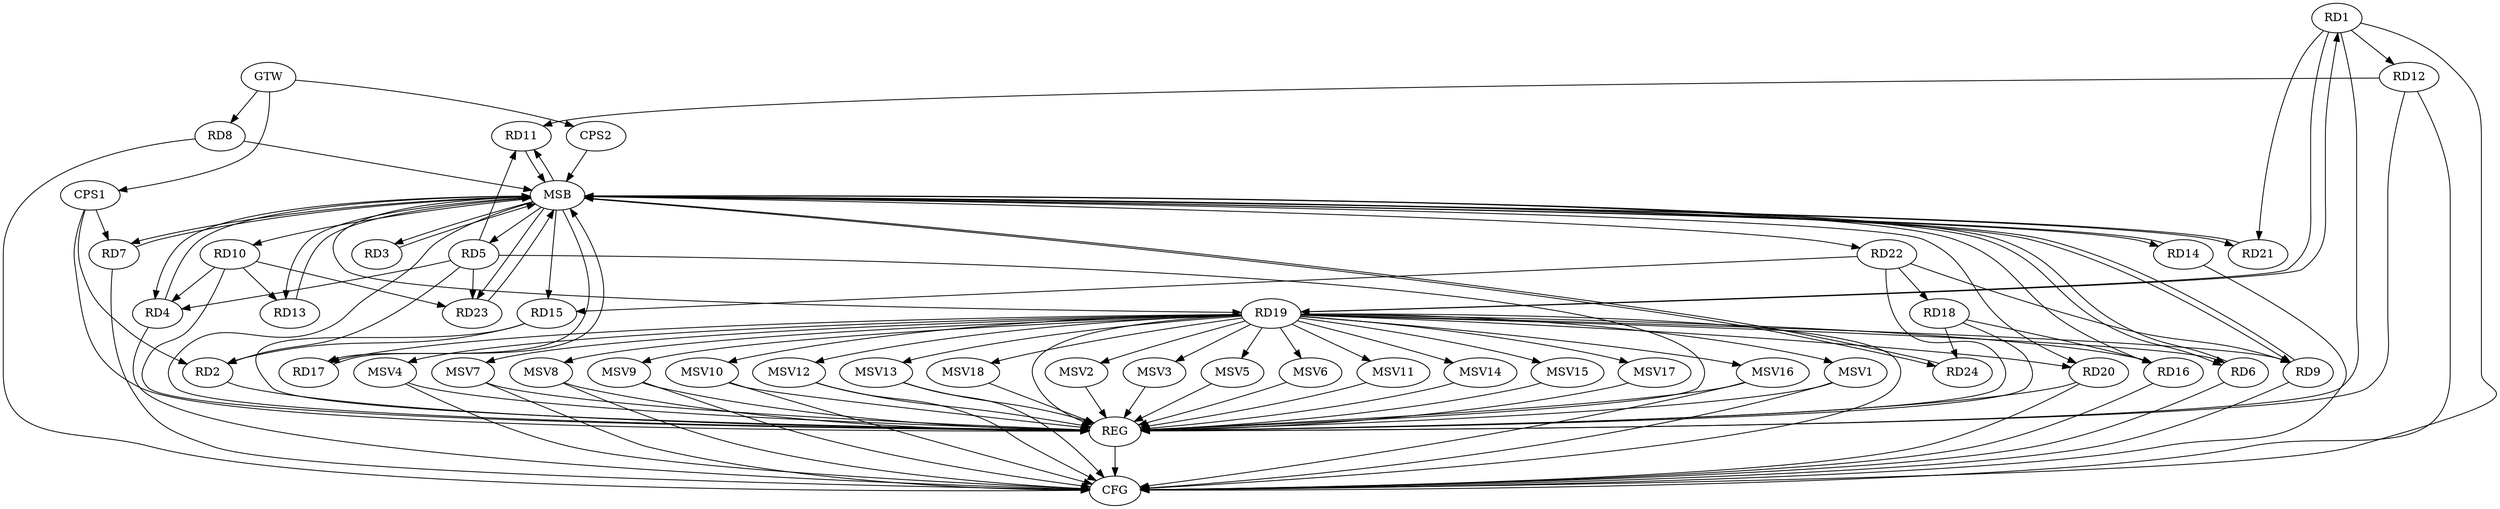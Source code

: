 strict digraph G {
  RD1 [ label="RD1" ];
  RD2 [ label="RD2" ];
  RD3 [ label="RD3" ];
  RD4 [ label="RD4" ];
  RD5 [ label="RD5" ];
  RD6 [ label="RD6" ];
  RD7 [ label="RD7" ];
  RD8 [ label="RD8" ];
  RD9 [ label="RD9" ];
  RD10 [ label="RD10" ];
  RD11 [ label="RD11" ];
  RD12 [ label="RD12" ];
  RD13 [ label="RD13" ];
  RD14 [ label="RD14" ];
  RD15 [ label="RD15" ];
  RD16 [ label="RD16" ];
  RD17 [ label="RD17" ];
  RD18 [ label="RD18" ];
  RD19 [ label="RD19" ];
  RD20 [ label="RD20" ];
  RD21 [ label="RD21" ];
  RD22 [ label="RD22" ];
  RD23 [ label="RD23" ];
  RD24 [ label="RD24" ];
  CPS1 [ label="CPS1" ];
  CPS2 [ label="CPS2" ];
  GTW [ label="GTW" ];
  REG [ label="REG" ];
  MSB [ label="MSB" ];
  CFG [ label="CFG" ];
  MSV1 [ label="MSV1" ];
  MSV2 [ label="MSV2" ];
  MSV3 [ label="MSV3" ];
  MSV4 [ label="MSV4" ];
  MSV5 [ label="MSV5" ];
  MSV6 [ label="MSV6" ];
  MSV7 [ label="MSV7" ];
  MSV8 [ label="MSV8" ];
  MSV9 [ label="MSV9" ];
  MSV10 [ label="MSV10" ];
  MSV11 [ label="MSV11" ];
  MSV12 [ label="MSV12" ];
  MSV13 [ label="MSV13" ];
  MSV14 [ label="MSV14" ];
  MSV15 [ label="MSV15" ];
  MSV16 [ label="MSV16" ];
  MSV17 [ label="MSV17" ];
  MSV18 [ label="MSV18" ];
  RD1 -> RD12;
  RD1 -> RD19;
  RD19 -> RD1;
  RD1 -> RD21;
  RD5 -> RD2;
  RD15 -> RD2;
  RD5 -> RD4;
  RD10 -> RD4;
  RD5 -> RD11;
  RD5 -> RD23;
  RD19 -> RD6;
  RD19 -> RD9;
  RD22 -> RD9;
  RD10 -> RD13;
  RD10 -> RD23;
  RD12 -> RD11;
  RD22 -> RD15;
  RD18 -> RD16;
  RD19 -> RD16;
  RD19 -> RD17;
  RD22 -> RD18;
  RD18 -> RD24;
  RD19 -> RD20;
  CPS1 -> RD2;
  CPS1 -> RD7;
  GTW -> RD8;
  GTW -> CPS1;
  GTW -> CPS2;
  RD1 -> REG;
  RD2 -> REG;
  RD5 -> REG;
  RD10 -> REG;
  RD12 -> REG;
  RD15 -> REG;
  RD18 -> REG;
  RD19 -> REG;
  RD20 -> REG;
  RD22 -> REG;
  CPS1 -> REG;
  RD3 -> MSB;
  MSB -> RD4;
  MSB -> RD19;
  MSB -> RD22;
  MSB -> RD24;
  MSB -> REG;
  RD4 -> MSB;
  MSB -> RD3;
  MSB -> RD5;
  MSB -> RD11;
  MSB -> RD13;
  RD6 -> MSB;
  RD7 -> MSB;
  RD8 -> MSB;
  MSB -> RD9;
  MSB -> RD20;
  RD9 -> MSB;
  MSB -> RD6;
  RD11 -> MSB;
  RD13 -> MSB;
  MSB -> RD7;
  MSB -> RD15;
  MSB -> RD21;
  RD14 -> MSB;
  RD16 -> MSB;
  RD17 -> MSB;
  RD21 -> MSB;
  MSB -> RD10;
  RD23 -> MSB;
  RD24 -> MSB;
  CPS2 -> MSB;
  MSB -> RD14;
  MSB -> RD17;
  MSB -> RD23;
  RD12 -> CFG;
  RD6 -> CFG;
  RD14 -> CFG;
  RD9 -> CFG;
  RD20 -> CFG;
  RD19 -> CFG;
  RD7 -> CFG;
  RD16 -> CFG;
  RD8 -> CFG;
  RD4 -> CFG;
  RD1 -> CFG;
  REG -> CFG;
  RD19 -> MSV1;
  RD19 -> MSV2;
  RD19 -> MSV3;
  RD19 -> MSV4;
  MSV1 -> REG;
  MSV1 -> CFG;
  MSV2 -> REG;
  MSV3 -> REG;
  MSV4 -> REG;
  MSV4 -> CFG;
  RD19 -> MSV5;
  RD19 -> MSV6;
  RD19 -> MSV7;
  MSV5 -> REG;
  MSV6 -> REG;
  MSV7 -> REG;
  MSV7 -> CFG;
  RD19 -> MSV8;
  MSV8 -> REG;
  MSV8 -> CFG;
  RD19 -> MSV9;
  RD19 -> MSV10;
  RD19 -> MSV11;
  MSV9 -> REG;
  MSV9 -> CFG;
  MSV10 -> REG;
  MSV10 -> CFG;
  MSV11 -> REG;
  RD19 -> MSV12;
  MSV12 -> REG;
  MSV12 -> CFG;
  RD19 -> MSV13;
  RD19 -> MSV14;
  MSV13 -> REG;
  MSV13 -> CFG;
  MSV14 -> REG;
  RD19 -> MSV15;
  RD19 -> MSV16;
  MSV15 -> REG;
  MSV16 -> REG;
  MSV16 -> CFG;
  RD19 -> MSV17;
  MSV17 -> REG;
  RD19 -> MSV18;
  MSV18 -> REG;
}
